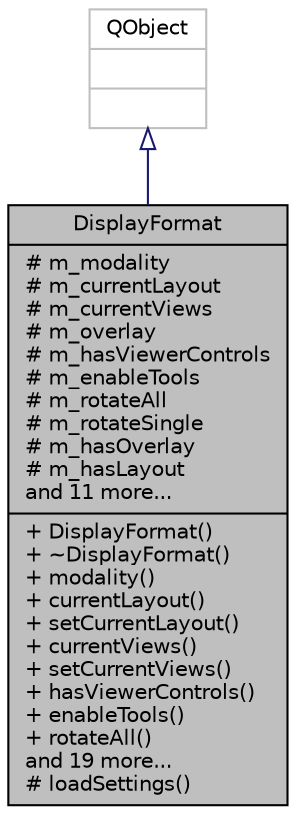 digraph "DisplayFormat"
{
  edge [fontname="Helvetica",fontsize="10",labelfontname="Helvetica",labelfontsize="10"];
  node [fontname="Helvetica",fontsize="10",shape=record];
  Node1 [label="{DisplayFormat\n|# m_modality\l# m_currentLayout\l# m_currentViews\l# m_overlay\l# m_hasViewerControls\l# m_enableTools\l# m_rotateAll\l# m_rotateSingle\l# m_hasOverlay\l# m_hasLayout\land 11 more...\l|+ DisplayFormat()\l+ ~DisplayFormat()\l+ modality()\l+ currentLayout()\l+ setCurrentLayout()\l+ currentViews()\l+ setCurrentViews()\l+ hasViewerControls()\l+ enableTools()\l+ rotateAll()\land 19 more...\l# loadSettings()\l}",height=0.2,width=0.4,color="black", fillcolor="grey75", style="filled", fontcolor="black"];
  Node2 -> Node1 [dir="back",color="midnightblue",fontsize="10",style="solid",arrowtail="onormal",fontname="Helvetica"];
  Node2 [label="{QObject\n||}",height=0.2,width=0.4,color="grey75", fillcolor="white", style="filled"];
}
